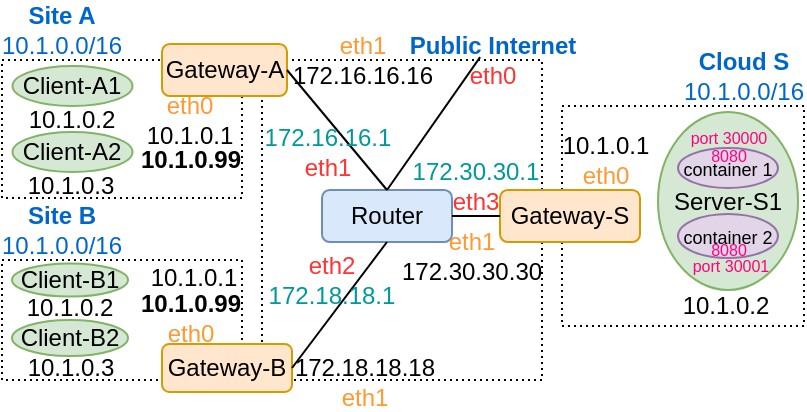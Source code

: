 <mxfile version="21.1.2" type="device">
  <diagram id="-L3iBQajqbCqiKy16nGl" name="Page-1">
    <mxGraphModel dx="581" dy="318" grid="1" gridSize="10" guides="1" tooltips="1" connect="1" arrows="1" fold="1" page="1" pageScale="1" pageWidth="827" pageHeight="1169" math="0" shadow="0">
      <root>
        <mxCell id="0" />
        <mxCell id="1" parent="0" />
        <mxCell id="aXKypCnKO94ALb1SA6uv-12" value="" style="verticalLabelPosition=bottom;verticalAlign=top;html=1;shape=mxgraph.basic.rect;fillColor2=none;strokeWidth=1;size=20;indent=5;dashed=1;dashPattern=1 2;" parent="1" vertex="1">
          <mxGeometry x="360" y="213" width="121" height="110" as="geometry" />
        </mxCell>
        <mxCell id="aXKypCnKO94ALb1SA6uv-3" value="" style="verticalLabelPosition=bottom;verticalAlign=top;html=1;shape=mxgraph.basic.rect;fillColor2=none;strokeWidth=1;size=20;indent=5;dashed=1;dashPattern=1 2;" parent="1" vertex="1">
          <mxGeometry x="80" y="190" width="120" height="69" as="geometry" />
        </mxCell>
        <mxCell id="aXKypCnKO94ALb1SA6uv-1" value="Client-A1" style="ellipse;whiteSpace=wrap;html=1;fillColor=#d5e8d4;strokeColor=#82b366;" parent="1" vertex="1">
          <mxGeometry x="85.25" y="193" width="60" height="20" as="geometry" />
        </mxCell>
        <mxCell id="aXKypCnKO94ALb1SA6uv-2" value="Client-A2" style="ellipse;whiteSpace=wrap;html=1;fillColor=#d5e8d4;strokeColor=#82b366;" parent="1" vertex="1">
          <mxGeometry x="85.25" y="226" width="60" height="20" as="geometry" />
        </mxCell>
        <mxCell id="aXKypCnKO94ALb1SA6uv-4" value="" style="verticalLabelPosition=bottom;verticalAlign=top;html=1;shape=mxgraph.basic.rect;fillColor2=none;strokeWidth=1;size=20;indent=5;dashed=1;dashPattern=1 2;" parent="1" vertex="1">
          <mxGeometry x="80" y="290" width="120" height="60" as="geometry" />
        </mxCell>
        <mxCell id="aXKypCnKO94ALb1SA6uv-5" value="Client-B1" style="ellipse;whiteSpace=wrap;html=1;fillColor=#d5e8d4;strokeColor=#82b366;" parent="1" vertex="1">
          <mxGeometry x="85" y="291.75" width="58" height="16.5" as="geometry" />
        </mxCell>
        <mxCell id="aXKypCnKO94ALb1SA6uv-6" value="Client-B2" style="ellipse;whiteSpace=wrap;html=1;fillColor=#d5e8d4;strokeColor=#82b366;" parent="1" vertex="1">
          <mxGeometry x="85" y="320" width="58" height="18" as="geometry" />
        </mxCell>
        <mxCell id="aXKypCnKO94ALb1SA6uv-13" value="" style="verticalLabelPosition=bottom;verticalAlign=top;html=1;shape=mxgraph.basic.rect;fillColor2=none;strokeWidth=1;size=20;indent=5;dashed=1;dashPattern=1 2;" parent="1" vertex="1">
          <mxGeometry x="210" y="190" width="140" height="160" as="geometry" />
        </mxCell>
        <mxCell id="aXKypCnKO94ALb1SA6uv-7" value="Gateway-A" style="rounded=1;whiteSpace=wrap;html=1;fillColor=#ffe6cc;strokeColor=#d79b00;" parent="1" vertex="1">
          <mxGeometry x="160" y="182" width="62.5" height="26" as="geometry" />
        </mxCell>
        <mxCell id="aXKypCnKO94ALb1SA6uv-8" value="Gateway-B" style="rounded=1;whiteSpace=wrap;html=1;fillColor=#ffe6cc;strokeColor=#d79b00;" parent="1" vertex="1">
          <mxGeometry x="160" y="332" width="65" height="24" as="geometry" />
        </mxCell>
        <mxCell id="aXKypCnKO94ALb1SA6uv-9" value="Router" style="rounded=1;whiteSpace=wrap;html=1;fillColor=#dae8fc;strokeColor=#6c8ebf;" parent="1" vertex="1">
          <mxGeometry x="240" y="255" width="65" height="26" as="geometry" />
        </mxCell>
        <mxCell id="aXKypCnKO94ALb1SA6uv-10" value="Gateway-S" style="rounded=1;whiteSpace=wrap;html=1;fillColor=#ffe6cc;strokeColor=#d79b00;" parent="1" vertex="1">
          <mxGeometry x="329" y="255" width="70" height="26" as="geometry" />
        </mxCell>
        <mxCell id="aXKypCnKO94ALb1SA6uv-11" value="Server-S1" style="ellipse;whiteSpace=wrap;html=1;fillColor=#d5e8d4;strokeColor=#82b366;" parent="1" vertex="1">
          <mxGeometry x="408" y="216" width="70" height="89" as="geometry" />
        </mxCell>
        <mxCell id="aXKypCnKO94ALb1SA6uv-14" value="" style="endArrow=none;html=1;rounded=0;exitX=1;exitY=0.5;exitDx=0;exitDy=0;entryX=0.5;entryY=1;entryDx=0;entryDy=0;" parent="1" source="aXKypCnKO94ALb1SA6uv-8" target="aXKypCnKO94ALb1SA6uv-9" edge="1">
          <mxGeometry width="50" height="50" relative="1" as="geometry">
            <mxPoint x="360" y="330" as="sourcePoint" />
            <mxPoint x="410" y="280" as="targetPoint" />
          </mxGeometry>
        </mxCell>
        <mxCell id="aXKypCnKO94ALb1SA6uv-15" value="" style="endArrow=none;html=1;rounded=0;exitX=1;exitY=0.5;exitDx=0;exitDy=0;entryX=0;entryY=0.5;entryDx=0;entryDy=0;" parent="1" source="aXKypCnKO94ALb1SA6uv-9" target="aXKypCnKO94ALb1SA6uv-10" edge="1">
          <mxGeometry width="50" height="50" relative="1" as="geometry">
            <mxPoint x="258.48" y="371.02" as="sourcePoint" />
            <mxPoint x="350" y="290" as="targetPoint" />
          </mxGeometry>
        </mxCell>
        <mxCell id="aXKypCnKO94ALb1SA6uv-16" value="" style="endArrow=none;html=1;rounded=0;entryX=0.5;entryY=0;entryDx=0;entryDy=0;exitX=1;exitY=0.5;exitDx=0;exitDy=0;" parent="1" source="aXKypCnKO94ALb1SA6uv-7" target="aXKypCnKO94ALb1SA6uv-9" edge="1">
          <mxGeometry width="50" height="50" relative="1" as="geometry">
            <mxPoint x="239" y="221" as="sourcePoint" />
            <mxPoint x="339" y="237" as="targetPoint" />
          </mxGeometry>
        </mxCell>
        <mxCell id="aXKypCnKO94ALb1SA6uv-17" value="&lt;b&gt;Site A&lt;/b&gt;&lt;br&gt;10.1.0.0/16" style="text;html=1;strokeColor=none;fillColor=none;align=center;verticalAlign=middle;whiteSpace=wrap;rounded=0;fontColor=#0066CC;" parent="1" vertex="1">
          <mxGeometry x="80" y="160" width="60" height="30" as="geometry" />
        </mxCell>
        <mxCell id="aXKypCnKO94ALb1SA6uv-18" value="&lt;b&gt;Site B&lt;/b&gt;&lt;br&gt;10.1.0.0/16" style="text;html=1;strokeColor=none;fillColor=none;align=center;verticalAlign=middle;whiteSpace=wrap;rounded=0;fontColor=#0066CC;" parent="1" vertex="1">
          <mxGeometry x="80" y="260" width="60" height="30" as="geometry" />
        </mxCell>
        <mxCell id="aXKypCnKO94ALb1SA6uv-20" value="&lt;span style=&quot;border-color: var(--border-color);&quot;&gt;&lt;b&gt;Public Internet&lt;/b&gt;&lt;br&gt;&lt;font color=&quot;#ff3333&quot;&gt;eth0&lt;/font&gt;&lt;br&gt;&lt;/span&gt;" style="text;html=1;strokeColor=none;fillColor=none;align=center;verticalAlign=middle;whiteSpace=wrap;rounded=0;fontColor=#0066CC;" parent="1" vertex="1">
          <mxGeometry x="278" y="180" width="95" height="20" as="geometry" />
        </mxCell>
        <mxCell id="aXKypCnKO94ALb1SA6uv-21" value="" style="endArrow=none;html=1;rounded=0;exitX=0.5;exitY=0;exitDx=0;exitDy=0;entryX=0.779;entryY=-0.009;entryDx=0;entryDy=0;entryPerimeter=0;" parent="1" source="aXKypCnKO94ALb1SA6uv-9" target="aXKypCnKO94ALb1SA6uv-13" edge="1">
          <mxGeometry width="50" height="50" relative="1" as="geometry">
            <mxPoint x="258.48" y="371.02" as="sourcePoint" />
            <mxPoint x="350" y="290" as="targetPoint" />
          </mxGeometry>
        </mxCell>
        <mxCell id="aXKypCnKO94ALb1SA6uv-22" value="&lt;b&gt;Cloud S&lt;br&gt;&lt;/b&gt;10.1.0.0/16" style="text;html=1;strokeColor=none;fillColor=none;align=center;verticalAlign=middle;whiteSpace=wrap;rounded=0;fontColor=#0066CC;" parent="1" vertex="1">
          <mxGeometry x="421" y="183" width="60" height="30" as="geometry" />
        </mxCell>
        <mxCell id="aXKypCnKO94ALb1SA6uv-23" value="&lt;font color=&quot;#000000&quot;&gt;10.1.0.2&lt;/font&gt;" style="text;html=1;strokeColor=none;fillColor=none;align=center;verticalAlign=middle;whiteSpace=wrap;rounded=0;fontColor=#999999;" parent="1" vertex="1">
          <mxGeometry x="85" y="217" width="59.75" height="6" as="geometry" />
        </mxCell>
        <mxCell id="aXKypCnKO94ALb1SA6uv-24" value="&lt;font color=&quot;#000000&quot;&gt;10.1.0.3&lt;/font&gt;" style="text;html=1;strokeColor=none;fillColor=none;align=center;verticalAlign=middle;whiteSpace=wrap;rounded=0;fontColor=#999999;" parent="1" vertex="1">
          <mxGeometry x="83.5" y="250" width="61" height="5" as="geometry" />
        </mxCell>
        <mxCell id="aXKypCnKO94ALb1SA6uv-25" value="&lt;font color=&quot;#000000&quot;&gt;10.1.0.2&lt;/font&gt;" style="text;html=1;strokeColor=none;fillColor=none;align=center;verticalAlign=middle;whiteSpace=wrap;rounded=0;fontColor=#999999;" parent="1" vertex="1">
          <mxGeometry x="90" y="310" width="48" height="8" as="geometry" />
        </mxCell>
        <mxCell id="aXKypCnKO94ALb1SA6uv-26" value="&lt;font color=&quot;#000000&quot;&gt;10.1.0.3&lt;/font&gt;" style="text;html=1;strokeColor=none;fillColor=none;align=center;verticalAlign=middle;whiteSpace=wrap;rounded=0;fontColor=#999999;" parent="1" vertex="1">
          <mxGeometry x="90.75" y="340.5" width="46.5" height="7" as="geometry" />
        </mxCell>
        <mxCell id="aXKypCnKO94ALb1SA6uv-27" value="&lt;font color=&quot;#000000&quot;&gt;10.1.0.2&lt;/font&gt;" style="text;html=1;strokeColor=none;fillColor=none;align=center;verticalAlign=middle;whiteSpace=wrap;rounded=0;fontColor=#999999;" parent="1" vertex="1">
          <mxGeometry x="407" y="303" width="70" height="20" as="geometry" />
        </mxCell>
        <mxCell id="aXKypCnKO94ALb1SA6uv-28" value="&lt;font color=&quot;#ff9933&quot;&gt;eth0&lt;br&gt;&lt;/font&gt;&lt;font color=&quot;#000000&quot;&gt;10.1.0.1&lt;/font&gt;" style="text;html=1;strokeColor=none;fillColor=none;align=center;verticalAlign=middle;whiteSpace=wrap;rounded=0;fontColor=#999999;" parent="1" vertex="1">
          <mxGeometry x="145" y="210" width="58" height="20" as="geometry" />
        </mxCell>
        <mxCell id="aXKypCnKO94ALb1SA6uv-29" value="&lt;font color=&quot;#000000&quot;&gt;10.1.0.1&lt;/font&gt;" style="text;html=1;strokeColor=none;fillColor=none;align=center;verticalAlign=middle;whiteSpace=wrap;rounded=0;fontColor=#999999;" parent="1" vertex="1">
          <mxGeometry x="147.25" y="289" width="58" height="20" as="geometry" />
        </mxCell>
        <mxCell id="aXKypCnKO94ALb1SA6uv-30" value="&lt;font color=&quot;#000000&quot;&gt;10.1.0.1&lt;/font&gt;&lt;br&gt;&lt;span style=&quot;color: rgb(255, 153, 51);&quot;&gt;eth0&lt;/span&gt;" style="text;html=1;strokeColor=none;fillColor=none;align=center;verticalAlign=middle;whiteSpace=wrap;rounded=0;fontColor=#999999;" parent="1" vertex="1">
          <mxGeometry x="353" y="230" width="58" height="20" as="geometry" />
        </mxCell>
        <mxCell id="aXKypCnKO94ALb1SA6uv-31" value="172.16.16.1&lt;br&gt;&lt;font color=&quot;#ff3333&quot;&gt;eth1&lt;/font&gt;" style="text;html=1;strokeColor=none;fillColor=none;align=center;verticalAlign=middle;whiteSpace=wrap;rounded=0;fontColor=#009999;" parent="1" vertex="1">
          <mxGeometry x="208" y="226" width="70" height="20" as="geometry" />
        </mxCell>
        <mxCell id="aXKypCnKO94ALb1SA6uv-34" value="&lt;font color=&quot;#ff3333&quot;&gt;eth2&lt;/font&gt;&lt;br&gt;172.18.18.1" style="text;html=1;strokeColor=none;fillColor=none;align=center;verticalAlign=middle;whiteSpace=wrap;rounded=0;fontColor=#009999;" parent="1" vertex="1">
          <mxGeometry x="210" y="290" width="70" height="20" as="geometry" />
        </mxCell>
        <mxCell id="aXKypCnKO94ALb1SA6uv-35" value="172.30.30.1&lt;br&gt;&lt;font color=&quot;#ff3333&quot;&gt;eth3&lt;/font&gt;" style="text;html=1;strokeColor=none;fillColor=none;align=center;verticalAlign=middle;whiteSpace=wrap;rounded=0;fontColor=#009999;" parent="1" vertex="1">
          <mxGeometry x="281.5" y="242.5" width="70" height="20" as="geometry" />
        </mxCell>
        <mxCell id="aXKypCnKO94ALb1SA6uv-37" value="&lt;span style=&quot;color: rgb(255, 153, 51);&quot;&gt;eth1&lt;/span&gt;&lt;br&gt;&lt;font color=&quot;#000000&quot;&gt;172.30.30.30&lt;/font&gt;" style="text;html=1;strokeColor=none;fillColor=none;align=center;verticalAlign=middle;whiteSpace=wrap;rounded=0;fontColor=#999999;" parent="1" vertex="1">
          <mxGeometry x="280" y="278" width="70" height="20" as="geometry" />
        </mxCell>
        <mxCell id="aXKypCnKO94ALb1SA6uv-38" value="&lt;span style=&quot;color: rgb(255, 153, 51);&quot;&gt;eth1&lt;/span&gt;&lt;br&gt;&lt;font color=&quot;#000000&quot;&gt;172.16.16.16&lt;/font&gt;" style="text;html=1;strokeColor=none;fillColor=none;align=center;verticalAlign=middle;whiteSpace=wrap;rounded=0;fontColor=#999999;" parent="1" vertex="1">
          <mxGeometry x="223" y="180" width="75" height="20" as="geometry" />
        </mxCell>
        <mxCell id="aXKypCnKO94ALb1SA6uv-40" value="&lt;font color=&quot;#000000&quot;&gt;172.18.18.18&lt;/font&gt;&lt;br&gt;&lt;span style=&quot;color: rgb(255, 153, 51);&quot;&gt;eth1&lt;/span&gt;" style="text;html=1;strokeColor=none;fillColor=none;align=center;verticalAlign=middle;whiteSpace=wrap;rounded=0;fontColor=#999999;" parent="1" vertex="1">
          <mxGeometry x="224" y="340.5" width="75" height="20" as="geometry" />
        </mxCell>
        <mxCell id="8ddHJlEhwti3hABUpaHy-3" value="&lt;b&gt;&lt;font color=&quot;#000000&quot;&gt;10.1.0.99&lt;/font&gt;&lt;/b&gt;" style="text;html=1;strokeColor=none;fillColor=none;align=center;verticalAlign=middle;whiteSpace=wrap;rounded=0;fontColor=#999999;" parent="1" vertex="1">
          <mxGeometry x="143.5" y="230" width="61" height="20" as="geometry" />
        </mxCell>
        <mxCell id="8ddHJlEhwti3hABUpaHy-4" value="&lt;b&gt;&lt;font color=&quot;#000000&quot;&gt;10.1.0.99&lt;/font&gt;&lt;/b&gt;&lt;br&gt;&lt;font color=&quot;#ff9933&quot;&gt;eth0&lt;/font&gt;" style="text;html=1;strokeColor=none;fillColor=none;align=center;verticalAlign=middle;whiteSpace=wrap;rounded=0;fontColor=#999999;" parent="1" vertex="1">
          <mxGeometry x="144.25" y="309" width="61" height="20" as="geometry" />
        </mxCell>
        <mxCell id="i7L1LLbgNS6fSiVqBptD-1" value="&lt;font style=&quot;font-size: 9px;&quot;&gt;container 1&lt;/font&gt;" style="ellipse;whiteSpace=wrap;html=1;fillColor=#e1d5e7;strokeColor=#9673a6;" parent="1" vertex="1">
          <mxGeometry x="418" y="234" width="50" height="20" as="geometry" />
        </mxCell>
        <mxCell id="i7L1LLbgNS6fSiVqBptD-3" value="&lt;font style=&quot;font-size: 9px;&quot;&gt;container 2&lt;/font&gt;" style="ellipse;whiteSpace=wrap;html=1;fillColor=#e1d5e7;strokeColor=#9673a6;" parent="1" vertex="1">
          <mxGeometry x="418" y="267" width="50" height="22" as="geometry" />
        </mxCell>
        <mxCell id="i7L1LLbgNS6fSiVqBptD-4" value="&lt;font style=&quot;font-size: 8px;&quot; color=&quot;#ff0080&quot;&gt;port 30000&lt;/font&gt;" style="text;html=1;strokeColor=none;fillColor=none;align=center;verticalAlign=middle;whiteSpace=wrap;rounded=0;fontColor=#999999;" parent="1" vertex="1">
          <mxGeometry x="415.5" y="222" width="55" height="12" as="geometry" />
        </mxCell>
        <mxCell id="i7L1LLbgNS6fSiVqBptD-5" value="&lt;font style=&quot;font-size: 8px;&quot; color=&quot;#ff0080&quot;&gt;port 30001&lt;/font&gt;" style="text;html=1;strokeColor=none;fillColor=none;align=center;verticalAlign=middle;whiteSpace=wrap;rounded=0;fontColor=#999999;" parent="1" vertex="1">
          <mxGeometry x="416.5" y="286" width="55" height="12" as="geometry" />
        </mxCell>
        <mxCell id="i7L1LLbgNS6fSiVqBptD-6" value="&lt;font style=&quot;font-size: 8px;&quot; color=&quot;#ff0080&quot;&gt;8080&lt;/font&gt;" style="text;html=1;strokeColor=none;fillColor=none;align=center;verticalAlign=middle;whiteSpace=wrap;rounded=0;fontColor=#999999;" parent="1" vertex="1">
          <mxGeometry x="426.75" y="232" width="32.5" height="10" as="geometry" />
        </mxCell>
        <mxCell id="i7L1LLbgNS6fSiVqBptD-7" value="&lt;font style=&quot;font-size: 8px;&quot; color=&quot;#ff0080&quot;&gt;8080&lt;/font&gt;" style="text;html=1;strokeColor=none;fillColor=none;align=center;verticalAlign=middle;whiteSpace=wrap;rounded=0;fontColor=#999999;" parent="1" vertex="1">
          <mxGeometry x="426.75" y="279" width="32.5" height="10" as="geometry" />
        </mxCell>
      </root>
    </mxGraphModel>
  </diagram>
</mxfile>
